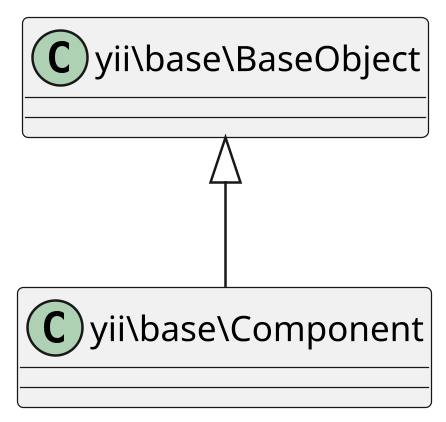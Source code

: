 @startuml
scale 2.5
skinparam backgroundColor transparent
yii\base\BaseObject <|-- yii\base\Component

@enduml
